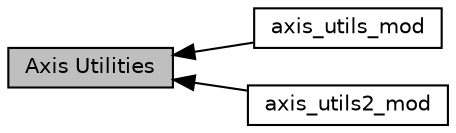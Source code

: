 digraph "Axis Utilities"
{
  edge [fontname="Helvetica",fontsize="10",labelfontname="Helvetica",labelfontsize="10"];
  node [fontname="Helvetica",fontsize="10",shape=box];
  rankdir=LR;
  Node2 [label="axis_utils_mod",height=0.2,width=0.4,color="black", fillcolor="white", style="filled",URL="$group__axis__utils__mod.html",tooltip="A set of utilities for manipulating axes and extracting axis attributes,."];
  Node1 [label="Axis Utilities",height=0.2,width=0.4,color="black", fillcolor="grey75", style="filled", fontcolor="black",tooltip="Modules and associated files in the axis_utils directory."];
  Node3 [label="axis_utils2_mod",height=0.2,width=0.4,color="black", fillcolor="white", style="filled",URL="$group__axis__utils2__mod.html",tooltip="A set of utilities for manipulating axes and extracting axis attributes."];
  Node1->Node2 [shape=plaintext, dir="back", style="solid"];
  Node1->Node3 [shape=plaintext, dir="back", style="solid"];
}
